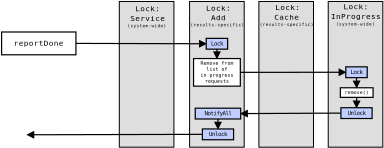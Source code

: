 <?xml version="1.0" encoding="UTF-8"?>
<dia:diagram xmlns:dia="http://www.lysator.liu.se/~alla/dia/">
  <dia:layer name="Background" visible="true">
    <dia:object type="Standard - Box" version="0" id="O0">
      <dia:attribute name="obj_pos">
        <dia:point val="8.582,-0.652"/>
      </dia:attribute>
      <dia:attribute name="obj_bb">
        <dia:rectangle val="8.543,-0.692;13.172,11.528"/>
      </dia:attribute>
      <dia:attribute name="elem_corner">
        <dia:point val="8.582,-0.652"/>
      </dia:attribute>
      <dia:attribute name="elem_width">
        <dia:real val="4.55"/>
      </dia:attribute>
      <dia:attribute name="elem_height">
        <dia:real val="12.141"/>
      </dia:attribute>
      <dia:attribute name="border_width">
        <dia:real val="0.08"/>
      </dia:attribute>
      <dia:attribute name="inner_color">
        <dia:color val="#dedede"/>
      </dia:attribute>
      <dia:attribute name="show_background">
        <dia:boolean val="true"/>
      </dia:attribute>
    </dia:object>
    <dia:object type="Standard - Box" version="0" id="O1">
      <dia:attribute name="obj_pos">
        <dia:point val="14.357,-0.652"/>
      </dia:attribute>
      <dia:attribute name="obj_bb">
        <dia:rectangle val="14.318,-0.692;18.948,11.528"/>
      </dia:attribute>
      <dia:attribute name="elem_corner">
        <dia:point val="14.357,-0.652"/>
      </dia:attribute>
      <dia:attribute name="elem_width">
        <dia:real val="4.55"/>
      </dia:attribute>
      <dia:attribute name="elem_height">
        <dia:real val="12.141"/>
      </dia:attribute>
      <dia:attribute name="border_width">
        <dia:real val="0.08"/>
      </dia:attribute>
      <dia:attribute name="inner_color">
        <dia:color val="#dedede"/>
      </dia:attribute>
      <dia:attribute name="show_background">
        <dia:boolean val="true"/>
      </dia:attribute>
    </dia:object>
    <dia:object type="Standard - Box" version="0" id="O2">
      <dia:attribute name="obj_pos">
        <dia:point val="2.725,-0.652"/>
      </dia:attribute>
      <dia:attribute name="obj_bb">
        <dia:rectangle val="2.685,-0.692;7.315,11.528"/>
      </dia:attribute>
      <dia:attribute name="elem_corner">
        <dia:point val="2.725,-0.652"/>
      </dia:attribute>
      <dia:attribute name="elem_width">
        <dia:real val="4.55"/>
      </dia:attribute>
      <dia:attribute name="elem_height">
        <dia:real val="12.141"/>
      </dia:attribute>
      <dia:attribute name="border_width">
        <dia:real val="0.08"/>
      </dia:attribute>
      <dia:attribute name="inner_color">
        <dia:color val="#dedede"/>
      </dia:attribute>
      <dia:attribute name="show_background">
        <dia:boolean val="true"/>
      </dia:attribute>
    </dia:object>
    <dia:object type="Standard - Text" version="0" id="O3">
      <dia:attribute name="obj_pos">
        <dia:point val="16.686,0.064"/>
      </dia:attribute>
      <dia:attribute name="obj_bb">
        <dia:rectangle val="15.445,-0.571;17.926,1.029"/>
      </dia:attribute>
      <dia:attribute name="text">
        <dia:composite type="text">
          <dia:attribute name="string">
            <dia:string>#Lock:
Cache#</dia:string>
          </dia:attribute>
          <dia:attribute name="font">
            <dia:font name="Courier"/>
          </dia:attribute>
          <dia:attribute name="height">
            <dia:real val="0.8"/>
          </dia:attribute>
          <dia:attribute name="pos">
            <dia:point val="16.686,0.064"/>
          </dia:attribute>
          <dia:attribute name="color">
            <dia:color val="#000000"/>
          </dia:attribute>
          <dia:attribute name="alignment">
            <dia:enum val="1"/>
          </dia:attribute>
        </dia:composite>
      </dia:attribute>
    </dia:object>
    <dia:object type="Standard - Text" version="0" id="O4">
      <dia:attribute name="obj_pos">
        <dia:point val="10.986,0.114"/>
      </dia:attribute>
      <dia:attribute name="obj_bb">
        <dia:rectangle val="9.797,-0.521;12.174,1.079"/>
      </dia:attribute>
      <dia:attribute name="text">
        <dia:composite type="text">
          <dia:attribute name="string">
            <dia:string>#Lock:
Add#</dia:string>
          </dia:attribute>
          <dia:attribute name="font">
            <dia:font name="Courier"/>
          </dia:attribute>
          <dia:attribute name="height">
            <dia:real val="0.8"/>
          </dia:attribute>
          <dia:attribute name="pos">
            <dia:point val="10.986,0.114"/>
          </dia:attribute>
          <dia:attribute name="color">
            <dia:color val="#000000"/>
          </dia:attribute>
          <dia:attribute name="alignment">
            <dia:enum val="1"/>
          </dia:attribute>
        </dia:composite>
      </dia:attribute>
    </dia:object>
    <dia:object type="Standard - Text" version="0" id="O5">
      <dia:attribute name="obj_pos">
        <dia:point val="5.085,0.164"/>
      </dia:attribute>
      <dia:attribute name="obj_bb">
        <dia:rectangle val="3.33,-0.471;6.841,1.129"/>
      </dia:attribute>
      <dia:attribute name="text">
        <dia:composite type="text">
          <dia:attribute name="string">
            <dia:string>#Lock:
Service#</dia:string>
          </dia:attribute>
          <dia:attribute name="font">
            <dia:font name="Courier"/>
          </dia:attribute>
          <dia:attribute name="height">
            <dia:real val="0.8"/>
          </dia:attribute>
          <dia:attribute name="pos">
            <dia:point val="5.085,0.164"/>
          </dia:attribute>
          <dia:attribute name="color">
            <dia:color val="#000000"/>
          </dia:attribute>
          <dia:attribute name="alignment">
            <dia:enum val="1"/>
          </dia:attribute>
        </dia:composite>
      </dia:attribute>
    </dia:object>
    <dia:object type="Standard - Text" version="0" id="O6">
      <dia:attribute name="obj_pos">
        <dia:point val="5.035,1.489"/>
      </dia:attribute>
      <dia:attribute name="obj_bb">
        <dia:rectangle val="3.246,1.132;6.825,1.582"/>
      </dia:attribute>
      <dia:attribute name="text">
        <dia:composite type="text">
          <dia:attribute name="string">
            <dia:string>#(system-wide)#</dia:string>
          </dia:attribute>
          <dia:attribute name="font">
            <dia:font name="Courier"/>
          </dia:attribute>
          <dia:attribute name="height">
            <dia:real val="0.45"/>
          </dia:attribute>
          <dia:attribute name="pos">
            <dia:point val="5.035,1.489"/>
          </dia:attribute>
          <dia:attribute name="color">
            <dia:color val="#000000"/>
          </dia:attribute>
          <dia:attribute name="alignment">
            <dia:enum val="1"/>
          </dia:attribute>
        </dia:composite>
      </dia:attribute>
    </dia:object>
    <dia:object type="Standard - Text" version="0" id="O7">
      <dia:attribute name="obj_pos">
        <dia:point val="10.911,1.414"/>
      </dia:attribute>
      <dia:attribute name="obj_bb">
        <dia:rectangle val="8.379,1.057;13.442,1.507"/>
      </dia:attribute>
      <dia:attribute name="text">
        <dia:composite type="text">
          <dia:attribute name="string">
            <dia:string>#(results-specific)#</dia:string>
          </dia:attribute>
          <dia:attribute name="font">
            <dia:font name="Courier"/>
          </dia:attribute>
          <dia:attribute name="height">
            <dia:real val="0.45"/>
          </dia:attribute>
          <dia:attribute name="pos">
            <dia:point val="10.911,1.414"/>
          </dia:attribute>
          <dia:attribute name="color">
            <dia:color val="#000000"/>
          </dia:attribute>
          <dia:attribute name="alignment">
            <dia:enum val="1"/>
          </dia:attribute>
        </dia:composite>
      </dia:attribute>
    </dia:object>
    <dia:object type="Standard - Text" version="0" id="O8">
      <dia:attribute name="obj_pos">
        <dia:point val="16.685,1.393"/>
      </dia:attribute>
      <dia:attribute name="obj_bb">
        <dia:rectangle val="14.153,1.036;19.217,1.486"/>
      </dia:attribute>
      <dia:attribute name="text">
        <dia:composite type="text">
          <dia:attribute name="string">
            <dia:string>#(results-specific)#</dia:string>
          </dia:attribute>
          <dia:attribute name="font">
            <dia:font name="Courier"/>
          </dia:attribute>
          <dia:attribute name="height">
            <dia:real val="0.45"/>
          </dia:attribute>
          <dia:attribute name="pos">
            <dia:point val="16.685,1.393"/>
          </dia:attribute>
          <dia:attribute name="color">
            <dia:color val="#000000"/>
          </dia:attribute>
          <dia:attribute name="alignment">
            <dia:enum val="1"/>
          </dia:attribute>
        </dia:composite>
      </dia:attribute>
    </dia:object>
    <dia:object type="Flowchart - Box" version="0" id="O9">
      <dia:attribute name="obj_pos">
        <dia:point val="-7.084,1.891"/>
      </dia:attribute>
      <dia:attribute name="obj_bb">
        <dia:rectangle val="-7.134,1.841;-0.838,3.841"/>
      </dia:attribute>
      <dia:attribute name="elem_corner">
        <dia:point val="-7.084,1.891"/>
      </dia:attribute>
      <dia:attribute name="elem_width">
        <dia:real val="6.195"/>
      </dia:attribute>
      <dia:attribute name="elem_height">
        <dia:real val="1.9"/>
      </dia:attribute>
      <dia:attribute name="show_background">
        <dia:boolean val="true"/>
      </dia:attribute>
      <dia:attribute name="padding">
        <dia:real val="0.5"/>
      </dia:attribute>
      <dia:attribute name="text">
        <dia:composite type="text">
          <dia:attribute name="string">
            <dia:string>#reportDone#</dia:string>
          </dia:attribute>
          <dia:attribute name="font">
            <dia:font name="Courier"/>
          </dia:attribute>
          <dia:attribute name="height">
            <dia:real val="0.8"/>
          </dia:attribute>
          <dia:attribute name="pos">
            <dia:point val="-3.986,3.075"/>
          </dia:attribute>
          <dia:attribute name="color">
            <dia:color val="#000000"/>
          </dia:attribute>
          <dia:attribute name="alignment">
            <dia:enum val="1"/>
          </dia:attribute>
        </dia:composite>
      </dia:attribute>
    </dia:object>
    <dia:object type="Standard - Line" version="0" id="O10">
      <dia:attribute name="obj_pos">
        <dia:point val="-0.888,2.841"/>
      </dia:attribute>
      <dia:attribute name="obj_bb">
        <dia:rectangle val="-0.938,2.37;10.019,3.371"/>
      </dia:attribute>
      <dia:attribute name="conn_endpoints">
        <dia:point val="-0.888,2.841"/>
        <dia:point val="9.967,2.871"/>
      </dia:attribute>
      <dia:attribute name="numcp">
        <dia:int val="1"/>
      </dia:attribute>
      <dia:attribute name="end_arrow">
        <dia:enum val="3"/>
      </dia:attribute>
      <dia:attribute name="end_arrow_length">
        <dia:real val="0.5"/>
      </dia:attribute>
      <dia:attribute name="end_arrow_width">
        <dia:real val="0.5"/>
      </dia:attribute>
      <dia:connections>
        <dia:connection handle="0" to="O9" connection="8"/>
        <dia:connection handle="1" to="O14" connection="7"/>
      </dia:connections>
    </dia:object>
    <dia:object type="Standard - Box" version="0" id="O11">
      <dia:attribute name="obj_pos">
        <dia:point val="20.135,-0.652"/>
      </dia:attribute>
      <dia:attribute name="obj_bb">
        <dia:rectangle val="20.095,-0.692;24.725,11.528"/>
      </dia:attribute>
      <dia:attribute name="elem_corner">
        <dia:point val="20.135,-0.652"/>
      </dia:attribute>
      <dia:attribute name="elem_width">
        <dia:real val="4.55"/>
      </dia:attribute>
      <dia:attribute name="elem_height">
        <dia:real val="12.141"/>
      </dia:attribute>
      <dia:attribute name="border_width">
        <dia:real val="0.08"/>
      </dia:attribute>
      <dia:attribute name="inner_color">
        <dia:color val="#dedede"/>
      </dia:attribute>
      <dia:attribute name="show_background">
        <dia:boolean val="true"/>
      </dia:attribute>
    </dia:object>
    <dia:object type="Standard - Text" version="0" id="O12">
      <dia:attribute name="obj_pos">
        <dia:point val="22.449,-0.002"/>
      </dia:attribute>
      <dia:attribute name="obj_bb">
        <dia:rectangle val="19.915,-0.636;24.984,0.964"/>
      </dia:attribute>
      <dia:attribute name="text">
        <dia:composite type="text">
          <dia:attribute name="string">
            <dia:string>#Lock:
InProgress#</dia:string>
          </dia:attribute>
          <dia:attribute name="font">
            <dia:font name="Courier"/>
          </dia:attribute>
          <dia:attribute name="height">
            <dia:real val="0.8"/>
          </dia:attribute>
          <dia:attribute name="pos">
            <dia:point val="22.449,-0.002"/>
          </dia:attribute>
          <dia:attribute name="color">
            <dia:color val="#000000"/>
          </dia:attribute>
          <dia:attribute name="alignment">
            <dia:enum val="1"/>
          </dia:attribute>
        </dia:composite>
      </dia:attribute>
    </dia:object>
    <dia:object type="Standard - Text" version="0" id="O13">
      <dia:attribute name="obj_pos">
        <dia:point val="22.416,1.344"/>
      </dia:attribute>
      <dia:attribute name="obj_bb">
        <dia:rectangle val="20.627,0.988;24.206,1.438"/>
      </dia:attribute>
      <dia:attribute name="text">
        <dia:composite type="text">
          <dia:attribute name="string">
            <dia:string>#(system-wide)#</dia:string>
          </dia:attribute>
          <dia:attribute name="font">
            <dia:font name="Courier"/>
          </dia:attribute>
          <dia:attribute name="height">
            <dia:real val="0.45"/>
          </dia:attribute>
          <dia:attribute name="pos">
            <dia:point val="22.416,1.344"/>
          </dia:attribute>
          <dia:attribute name="color">
            <dia:color val="#000000"/>
          </dia:attribute>
          <dia:attribute name="alignment">
            <dia:enum val="1"/>
          </dia:attribute>
        </dia:composite>
      </dia:attribute>
    </dia:object>
    <dia:object type="Flowchart - Box" version="0" id="O14">
      <dia:attribute name="obj_pos">
        <dia:point val="9.967,2.421"/>
      </dia:attribute>
      <dia:attribute name="obj_bb">
        <dia:rectangle val="9.917,2.371;11.802,3.371"/>
      </dia:attribute>
      <dia:attribute name="elem_corner">
        <dia:point val="9.967,2.421"/>
      </dia:attribute>
      <dia:attribute name="elem_width">
        <dia:real val="1.785"/>
      </dia:attribute>
      <dia:attribute name="elem_height">
        <dia:real val="0.9"/>
      </dia:attribute>
      <dia:attribute name="inner_color">
        <dia:color val="#c0cdff"/>
      </dia:attribute>
      <dia:attribute name="show_background">
        <dia:boolean val="true"/>
      </dia:attribute>
      <dia:attribute name="padding">
        <dia:real val="0.1"/>
      </dia:attribute>
      <dia:attribute name="text">
        <dia:composite type="text">
          <dia:attribute name="string">
            <dia:string>#Lock#</dia:string>
          </dia:attribute>
          <dia:attribute name="font">
            <dia:font name="Courier"/>
          </dia:attribute>
          <dia:attribute name="height">
            <dia:real val="0.6"/>
          </dia:attribute>
          <dia:attribute name="pos">
            <dia:point val="10.86,3.046"/>
          </dia:attribute>
          <dia:attribute name="color">
            <dia:color val="#000000"/>
          </dia:attribute>
          <dia:attribute name="alignment">
            <dia:enum val="1"/>
          </dia:attribute>
        </dia:composite>
      </dia:attribute>
    </dia:object>
    <dia:object type="Flowchart - Box" version="0" id="O15">
      <dia:attribute name="obj_pos">
        <dia:point val="8.912,4.104"/>
      </dia:attribute>
      <dia:attribute name="obj_bb">
        <dia:rectangle val="8.862,4.054;12.859,6.454"/>
      </dia:attribute>
      <dia:attribute name="elem_corner">
        <dia:point val="8.912,4.104"/>
      </dia:attribute>
      <dia:attribute name="elem_width">
        <dia:real val="3.897"/>
      </dia:attribute>
      <dia:attribute name="elem_height">
        <dia:real val="2.3"/>
      </dia:attribute>
      <dia:attribute name="show_background">
        <dia:boolean val="true"/>
      </dia:attribute>
      <dia:attribute name="padding">
        <dia:real val="0.1"/>
      </dia:attribute>
      <dia:attribute name="text">
        <dia:composite type="text">
          <dia:attribute name="string">
            <dia:string>#Remove from
list of
in progress
requests#</dia:string>
          </dia:attribute>
          <dia:attribute name="font">
            <dia:font name="Courier"/>
          </dia:attribute>
          <dia:attribute name="height">
            <dia:real val="0.5"/>
          </dia:attribute>
          <dia:attribute name="pos">
            <dia:point val="10.861,4.65"/>
          </dia:attribute>
          <dia:attribute name="color">
            <dia:color val="#000000"/>
          </dia:attribute>
          <dia:attribute name="alignment">
            <dia:enum val="1"/>
          </dia:attribute>
        </dia:composite>
      </dia:attribute>
    </dia:object>
    <dia:object type="Standard - Line" version="0" id="O16">
      <dia:attribute name="obj_pos">
        <dia:point val="10.86,3.321"/>
      </dia:attribute>
      <dia:attribute name="obj_bb">
        <dia:rectangle val="10.361,3.271;11.361,4.154"/>
      </dia:attribute>
      <dia:attribute name="conn_endpoints">
        <dia:point val="10.86,3.321"/>
        <dia:point val="10.861,4.104"/>
      </dia:attribute>
      <dia:attribute name="numcp">
        <dia:int val="1"/>
      </dia:attribute>
      <dia:attribute name="end_arrow">
        <dia:enum val="3"/>
      </dia:attribute>
      <dia:attribute name="end_arrow_length">
        <dia:real val="0.5"/>
      </dia:attribute>
      <dia:attribute name="end_arrow_width">
        <dia:real val="0.5"/>
      </dia:attribute>
      <dia:connections>
        <dia:connection handle="0" to="O14" connection="13"/>
        <dia:connection handle="1" to="O15" connection="2"/>
      </dia:connections>
    </dia:object>
    <dia:object type="Flowchart - Box" version="0" id="O17">
      <dia:attribute name="obj_pos">
        <dia:point val="21.599,4.796"/>
      </dia:attribute>
      <dia:attribute name="obj_bb">
        <dia:rectangle val="21.549,4.746;23.434,5.746"/>
      </dia:attribute>
      <dia:attribute name="elem_corner">
        <dia:point val="21.599,4.796"/>
      </dia:attribute>
      <dia:attribute name="elem_width">
        <dia:real val="1.785"/>
      </dia:attribute>
      <dia:attribute name="elem_height">
        <dia:real val="0.9"/>
      </dia:attribute>
      <dia:attribute name="inner_color">
        <dia:color val="#c0cdff"/>
      </dia:attribute>
      <dia:attribute name="show_background">
        <dia:boolean val="true"/>
      </dia:attribute>
      <dia:attribute name="padding">
        <dia:real val="0.1"/>
      </dia:attribute>
      <dia:attribute name="text">
        <dia:composite type="text">
          <dia:attribute name="string">
            <dia:string>#Lock#</dia:string>
          </dia:attribute>
          <dia:attribute name="font">
            <dia:font name="Courier"/>
          </dia:attribute>
          <dia:attribute name="height">
            <dia:real val="0.6"/>
          </dia:attribute>
          <dia:attribute name="pos">
            <dia:point val="22.491,5.422"/>
          </dia:attribute>
          <dia:attribute name="color">
            <dia:color val="#000000"/>
          </dia:attribute>
          <dia:attribute name="alignment">
            <dia:enum val="1"/>
          </dia:attribute>
        </dia:composite>
      </dia:attribute>
    </dia:object>
    <dia:object type="Standard - Line" version="0" id="O18">
      <dia:attribute name="obj_pos">
        <dia:point val="12.809,5.254"/>
      </dia:attribute>
      <dia:attribute name="obj_bb">
        <dia:rectangle val="12.759,4.746;21.649,5.746"/>
      </dia:attribute>
      <dia:attribute name="conn_endpoints">
        <dia:point val="12.809,5.254"/>
        <dia:point val="21.599,5.246"/>
      </dia:attribute>
      <dia:attribute name="numcp">
        <dia:int val="1"/>
      </dia:attribute>
      <dia:attribute name="end_arrow">
        <dia:enum val="3"/>
      </dia:attribute>
      <dia:attribute name="end_arrow_length">
        <dia:real val="0.5"/>
      </dia:attribute>
      <dia:attribute name="end_arrow_width">
        <dia:real val="0.5"/>
      </dia:attribute>
      <dia:connections>
        <dia:connection handle="0" to="O15" connection="8"/>
        <dia:connection handle="1" to="O17" connection="7"/>
      </dia:connections>
    </dia:object>
    <dia:object type="Flowchart - Box" version="0" id="O19">
      <dia:attribute name="obj_pos">
        <dia:point val="21.146,6.539"/>
      </dia:attribute>
      <dia:attribute name="obj_bb">
        <dia:rectangle val="21.096,6.489;23.922,7.389"/>
      </dia:attribute>
      <dia:attribute name="elem_corner">
        <dia:point val="21.146,6.539"/>
      </dia:attribute>
      <dia:attribute name="elem_width">
        <dia:real val="2.725"/>
      </dia:attribute>
      <dia:attribute name="elem_height">
        <dia:real val="0.8"/>
      </dia:attribute>
      <dia:attribute name="show_background">
        <dia:boolean val="true"/>
      </dia:attribute>
      <dia:attribute name="padding">
        <dia:real val="0.1"/>
      </dia:attribute>
      <dia:attribute name="text">
        <dia:composite type="text">
          <dia:attribute name="string">
            <dia:string>#remove()#</dia:string>
          </dia:attribute>
          <dia:attribute name="font">
            <dia:font name="Courier"/>
          </dia:attribute>
          <dia:attribute name="height">
            <dia:real val="0.5"/>
          </dia:attribute>
          <dia:attribute name="pos">
            <dia:point val="22.509,7.086"/>
          </dia:attribute>
          <dia:attribute name="color">
            <dia:color val="#000000"/>
          </dia:attribute>
          <dia:attribute name="alignment">
            <dia:enum val="1"/>
          </dia:attribute>
        </dia:composite>
      </dia:attribute>
    </dia:object>
    <dia:object type="Standard - Line" version="0" id="O20">
      <dia:attribute name="obj_pos">
        <dia:point val="22.491,5.696"/>
      </dia:attribute>
      <dia:attribute name="obj_bb">
        <dia:rectangle val="22.008,5.645;23.01,6.6"/>
      </dia:attribute>
      <dia:attribute name="conn_endpoints">
        <dia:point val="22.491,5.696"/>
        <dia:point val="22.509,6.539"/>
      </dia:attribute>
      <dia:attribute name="numcp">
        <dia:int val="1"/>
      </dia:attribute>
      <dia:attribute name="end_arrow">
        <dia:enum val="3"/>
      </dia:attribute>
      <dia:attribute name="end_arrow_length">
        <dia:real val="0.5"/>
      </dia:attribute>
      <dia:attribute name="end_arrow_width">
        <dia:real val="0.5"/>
      </dia:attribute>
      <dia:connections>
        <dia:connection handle="0" to="O17" connection="13"/>
        <dia:connection handle="1" to="O19" connection="2"/>
      </dia:connections>
    </dia:object>
    <dia:object type="Flowchart - Box" version="0" id="O21">
      <dia:attribute name="obj_pos">
        <dia:point val="21.193,8.201"/>
      </dia:attribute>
      <dia:attribute name="obj_bb">
        <dia:rectangle val="21.143,8.151;23.84,9.151"/>
      </dia:attribute>
      <dia:attribute name="elem_corner">
        <dia:point val="21.193,8.201"/>
      </dia:attribute>
      <dia:attribute name="elem_width">
        <dia:real val="2.597"/>
      </dia:attribute>
      <dia:attribute name="elem_height">
        <dia:real val="0.9"/>
      </dia:attribute>
      <dia:attribute name="inner_color">
        <dia:color val="#c0cdff"/>
      </dia:attribute>
      <dia:attribute name="show_background">
        <dia:boolean val="true"/>
      </dia:attribute>
      <dia:attribute name="padding">
        <dia:real val="0.1"/>
      </dia:attribute>
      <dia:attribute name="text">
        <dia:composite type="text">
          <dia:attribute name="string">
            <dia:string>#Unlock#</dia:string>
          </dia:attribute>
          <dia:attribute name="font">
            <dia:font name="Courier"/>
          </dia:attribute>
          <dia:attribute name="height">
            <dia:real val="0.6"/>
          </dia:attribute>
          <dia:attribute name="pos">
            <dia:point val="22.491,8.827"/>
          </dia:attribute>
          <dia:attribute name="color">
            <dia:color val="#000000"/>
          </dia:attribute>
          <dia:attribute name="alignment">
            <dia:enum val="1"/>
          </dia:attribute>
        </dia:composite>
      </dia:attribute>
    </dia:object>
    <dia:object type="Standard - Line" version="0" id="O22">
      <dia:attribute name="obj_pos">
        <dia:point val="22.509,7.339"/>
      </dia:attribute>
      <dia:attribute name="obj_bb">
        <dia:rectangle val="21.99,7.288;22.992,8.261"/>
      </dia:attribute>
      <dia:attribute name="conn_endpoints">
        <dia:point val="22.509,7.339"/>
        <dia:point val="22.491,8.201"/>
      </dia:attribute>
      <dia:attribute name="numcp">
        <dia:int val="1"/>
      </dia:attribute>
      <dia:attribute name="end_arrow">
        <dia:enum val="3"/>
      </dia:attribute>
      <dia:attribute name="end_arrow_length">
        <dia:real val="0.5"/>
      </dia:attribute>
      <dia:attribute name="end_arrow_width">
        <dia:real val="0.5"/>
      </dia:attribute>
      <dia:connections>
        <dia:connection handle="0" to="O19" connection="13"/>
        <dia:connection handle="1" to="O21" connection="2"/>
      </dia:connections>
    </dia:object>
    <dia:object type="Standard - Line" version="0" id="O23">
      <dia:attribute name="obj_pos">
        <dia:point val="21.193,8.651"/>
      </dia:attribute>
      <dia:attribute name="obj_bb">
        <dia:rectangle val="12.787,8.19;21.243,9.19"/>
      </dia:attribute>
      <dia:attribute name="conn_endpoints">
        <dia:point val="21.193,8.651"/>
        <dia:point val="12.839,8.69"/>
      </dia:attribute>
      <dia:attribute name="numcp">
        <dia:int val="1"/>
      </dia:attribute>
      <dia:attribute name="end_arrow">
        <dia:enum val="3"/>
      </dia:attribute>
      <dia:attribute name="end_arrow_length">
        <dia:real val="0.5"/>
      </dia:attribute>
      <dia:attribute name="end_arrow_width">
        <dia:real val="0.5"/>
      </dia:attribute>
      <dia:connections>
        <dia:connection handle="0" to="O21" connection="7"/>
        <dia:connection handle="1" to="O26" connection="8"/>
      </dia:connections>
    </dia:object>
    <dia:object type="Flowchart - Box" version="0" id="O24">
      <dia:attribute name="obj_pos">
        <dia:point val="9.65,9.97"/>
      </dia:attribute>
      <dia:attribute name="obj_bb">
        <dia:rectangle val="9.6,9.92;12.296,10.92"/>
      </dia:attribute>
      <dia:attribute name="elem_corner">
        <dia:point val="9.65,9.97"/>
      </dia:attribute>
      <dia:attribute name="elem_width">
        <dia:real val="2.597"/>
      </dia:attribute>
      <dia:attribute name="elem_height">
        <dia:real val="0.9"/>
      </dia:attribute>
      <dia:attribute name="inner_color">
        <dia:color val="#c0cdff"/>
      </dia:attribute>
      <dia:attribute name="show_background">
        <dia:boolean val="true"/>
      </dia:attribute>
      <dia:attribute name="padding">
        <dia:real val="0.1"/>
      </dia:attribute>
      <dia:attribute name="text">
        <dia:composite type="text">
          <dia:attribute name="string">
            <dia:string>#Unlock#</dia:string>
          </dia:attribute>
          <dia:attribute name="font">
            <dia:font name="Courier"/>
          </dia:attribute>
          <dia:attribute name="height">
            <dia:real val="0.6"/>
          </dia:attribute>
          <dia:attribute name="pos">
            <dia:point val="10.948,10.596"/>
          </dia:attribute>
          <dia:attribute name="color">
            <dia:color val="#000000"/>
          </dia:attribute>
          <dia:attribute name="alignment">
            <dia:enum val="1"/>
          </dia:attribute>
        </dia:composite>
      </dia:attribute>
    </dia:object>
    <dia:object type="Standard - Line" version="0" id="O25">
      <dia:attribute name="obj_pos">
        <dia:point val="9.65,10.42"/>
      </dia:attribute>
      <dia:attribute name="obj_bb">
        <dia:rectangle val="-5.013,9.956;9.7,10.956"/>
      </dia:attribute>
      <dia:attribute name="conn_endpoints">
        <dia:point val="9.65,10.42"/>
        <dia:point val="-4.962,10.456"/>
      </dia:attribute>
      <dia:attribute name="numcp">
        <dia:int val="1"/>
      </dia:attribute>
      <dia:attribute name="end_arrow">
        <dia:enum val="3"/>
      </dia:attribute>
      <dia:attribute name="end_arrow_length">
        <dia:real val="0.5"/>
      </dia:attribute>
      <dia:attribute name="end_arrow_width">
        <dia:real val="0.5"/>
      </dia:attribute>
      <dia:connections>
        <dia:connection handle="0" to="O24" connection="7"/>
      </dia:connections>
    </dia:object>
    <dia:object type="Flowchart - Box" version="0" id="O26">
      <dia:attribute name="obj_pos">
        <dia:point val="9.054,8.24"/>
      </dia:attribute>
      <dia:attribute name="obj_bb">
        <dia:rectangle val="9.004,8.19;12.889,9.19"/>
      </dia:attribute>
      <dia:attribute name="elem_corner">
        <dia:point val="9.054,8.24"/>
      </dia:attribute>
      <dia:attribute name="elem_width">
        <dia:real val="3.785"/>
      </dia:attribute>
      <dia:attribute name="elem_height">
        <dia:real val="0.9"/>
      </dia:attribute>
      <dia:attribute name="inner_color">
        <dia:color val="#c0cdff"/>
      </dia:attribute>
      <dia:attribute name="show_background">
        <dia:boolean val="true"/>
      </dia:attribute>
      <dia:attribute name="padding">
        <dia:real val="0.1"/>
      </dia:attribute>
      <dia:attribute name="text">
        <dia:composite type="text">
          <dia:attribute name="string">
            <dia:string>#NotifyAll#</dia:string>
          </dia:attribute>
          <dia:attribute name="font">
            <dia:font name="Courier"/>
          </dia:attribute>
          <dia:attribute name="height">
            <dia:real val="0.6"/>
          </dia:attribute>
          <dia:attribute name="pos">
            <dia:point val="10.947,8.866"/>
          </dia:attribute>
          <dia:attribute name="color">
            <dia:color val="#000000"/>
          </dia:attribute>
          <dia:attribute name="alignment">
            <dia:enum val="1"/>
          </dia:attribute>
        </dia:composite>
      </dia:attribute>
    </dia:object>
    <dia:object type="Standard - Line" version="0" id="O27">
      <dia:attribute name="obj_pos">
        <dia:point val="10.947,9.14"/>
      </dia:attribute>
      <dia:attribute name="obj_bb">
        <dia:rectangle val="10.448,9.09;11.448,10.021"/>
      </dia:attribute>
      <dia:attribute name="conn_endpoints">
        <dia:point val="10.947,9.14"/>
        <dia:point val="10.948,9.97"/>
      </dia:attribute>
      <dia:attribute name="numcp">
        <dia:int val="1"/>
      </dia:attribute>
      <dia:attribute name="end_arrow">
        <dia:enum val="3"/>
      </dia:attribute>
      <dia:attribute name="end_arrow_length">
        <dia:real val="0.5"/>
      </dia:attribute>
      <dia:attribute name="end_arrow_width">
        <dia:real val="0.5"/>
      </dia:attribute>
      <dia:connections>
        <dia:connection handle="0" to="O26" connection="13"/>
        <dia:connection handle="1" to="O24" connection="2"/>
      </dia:connections>
    </dia:object>
  </dia:layer>
</dia:diagram>

